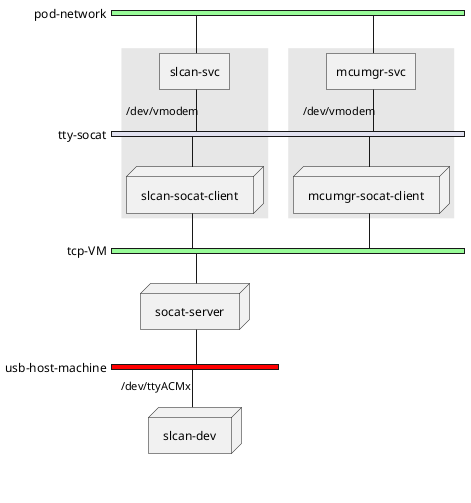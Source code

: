 @startuml slcan-pod
nwdiag {

  group slcan {
    slcan-svc
    slcan-socat-client
  }
  group mcumgr {
    mcumgr-svc
    mcumgr-socat-client
  }
  network pod-network {
    color = "palegreen"
    slcan-svc
    mcumgr-svc
  }
  network tty-socat {
    slcan-svc [address = "/dev/vmodem                        "]
    mcumgr-svc [address = "/dev/vmodem                        "]
    slcan-socat-client [, shape = node]
    mcumgr-socat-client [, shape = node]
  }
  network tcp-VM {
    color = "palegreen"
    slcan-socat-client
    mcumgr-socat-client
    socat-server [, shape = node]
  }
  network usb-host-machine {
    color = "red"
    socat-server
    slcan-dev [address = "/dev/ttyACMx                          ", shape = node]
  }
}
@enduml
